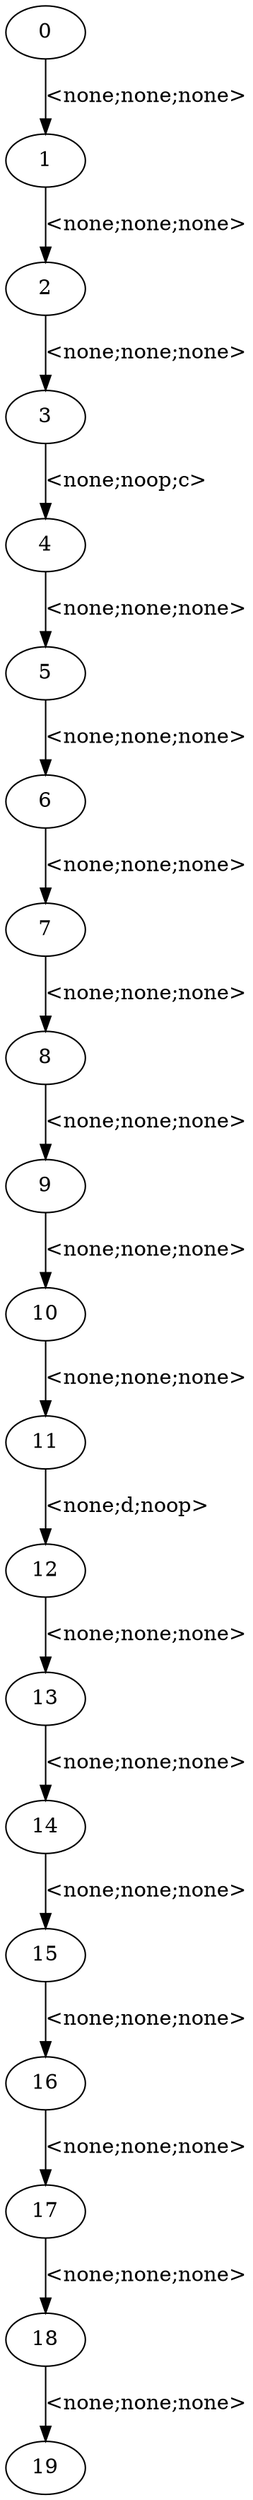 digraph witness0 {
 0 [label="0",shape=ellipse]
 1 [label="1",shape=ellipse]
 2 [label="2",shape=ellipse]
 3 [label="3",shape=ellipse]
 4 [label="4",shape=ellipse]
 5 [label="5",shape=ellipse]
 6 [label="6",shape=ellipse]
 7 [label="7",shape=ellipse]
 8 [label="8",shape=ellipse]
 9 [label="9",shape=ellipse]
 10 [label="10",shape=ellipse]
 11 [label="11",shape=ellipse]
 12 [label="12",shape=ellipse]
 13 [label="13",shape=ellipse]
 14 [label="14",shape=ellipse]
 15 [label="15",shape=ellipse]
 16 [label="16",shape=ellipse]
 17 [label="17",shape=ellipse]
 18 [label="18",shape=ellipse]
 19 [label="19",shape=ellipse]
    0 -> 1[label="<none;none;none>"]
    1 -> 2[label="<none;none;none>"]
    2 -> 3[label="<none;none;none>"]
    3 -> 4[label="<none;noop;c>"]
    4 -> 5[label="<none;none;none>"]
    5 -> 6[label="<none;none;none>"]
    6 -> 7[label="<none;none;none>"]
    7 -> 8[label="<none;none;none>"]
    8 -> 9[label="<none;none;none>"]
    9 -> 10[label="<none;none;none>"]
    10 -> 11[label="<none;none;none>"]
    11 -> 12[label="<none;d;noop>"]
    12 -> 13[label="<none;none;none>"]
    13 -> 14[label="<none;none;none>"]
    14 -> 15[label="<none;none;none>"]
    15 -> 16[label="<none;none;none>"]
    16 -> 17[label="<none;none;none>"]
    17 -> 18[label="<none;none;none>"]
    18 -> 19[label="<none;none;none>"]
}
